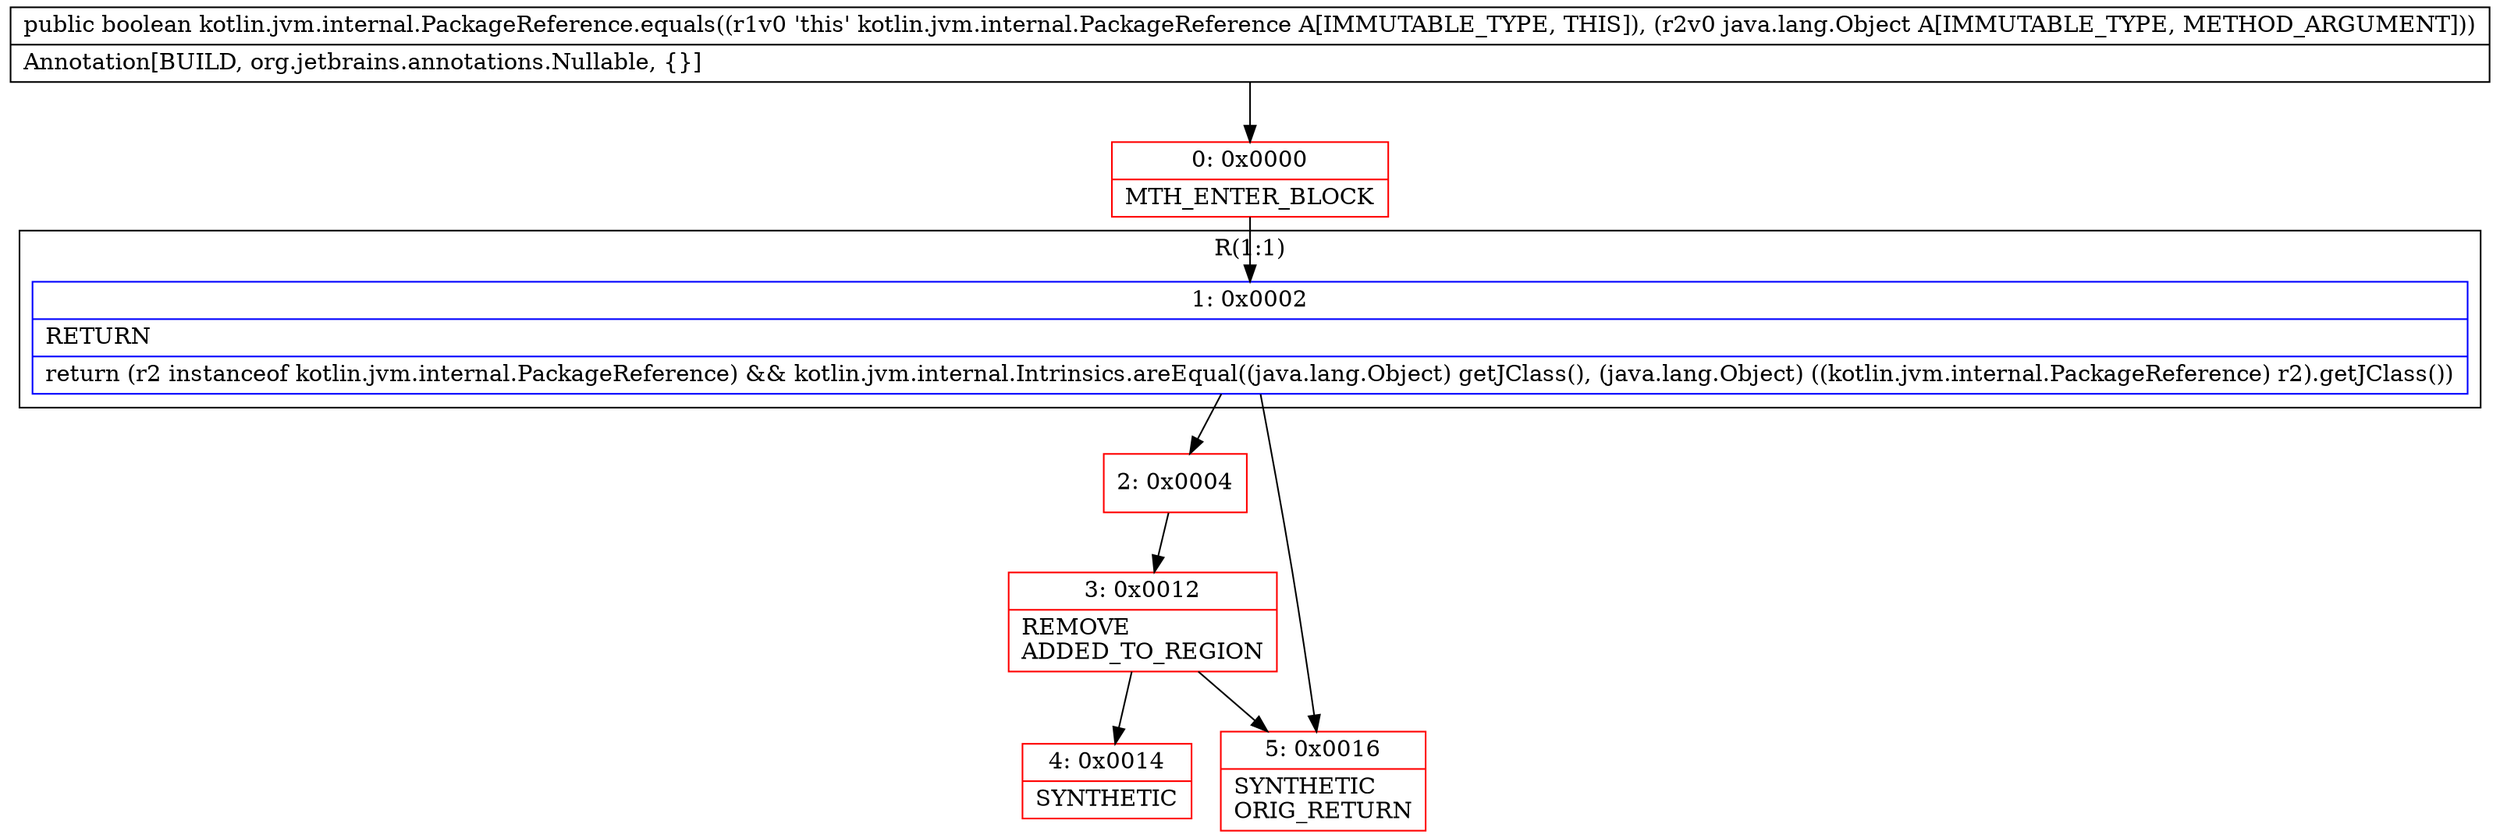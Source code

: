 digraph "CFG forkotlin.jvm.internal.PackageReference.equals(Ljava\/lang\/Object;)Z" {
subgraph cluster_Region_1233585111 {
label = "R(1:1)";
node [shape=record,color=blue];
Node_1 [shape=record,label="{1\:\ 0x0002|RETURN\l|return (r2 instanceof kotlin.jvm.internal.PackageReference) && kotlin.jvm.internal.Intrinsics.areEqual((java.lang.Object) getJClass(), (java.lang.Object) ((kotlin.jvm.internal.PackageReference) r2).getJClass())\l}"];
}
Node_0 [shape=record,color=red,label="{0\:\ 0x0000|MTH_ENTER_BLOCK\l}"];
Node_2 [shape=record,color=red,label="{2\:\ 0x0004}"];
Node_3 [shape=record,color=red,label="{3\:\ 0x0012|REMOVE\lADDED_TO_REGION\l}"];
Node_4 [shape=record,color=red,label="{4\:\ 0x0014|SYNTHETIC\l}"];
Node_5 [shape=record,color=red,label="{5\:\ 0x0016|SYNTHETIC\lORIG_RETURN\l}"];
MethodNode[shape=record,label="{public boolean kotlin.jvm.internal.PackageReference.equals((r1v0 'this' kotlin.jvm.internal.PackageReference A[IMMUTABLE_TYPE, THIS]), (r2v0 java.lang.Object A[IMMUTABLE_TYPE, METHOD_ARGUMENT]))  | Annotation[BUILD, org.jetbrains.annotations.Nullable, \{\}]\l}"];
MethodNode -> Node_0;
Node_1 -> Node_2;
Node_1 -> Node_5;
Node_0 -> Node_1;
Node_2 -> Node_3;
Node_3 -> Node_4;
Node_3 -> Node_5;
}

